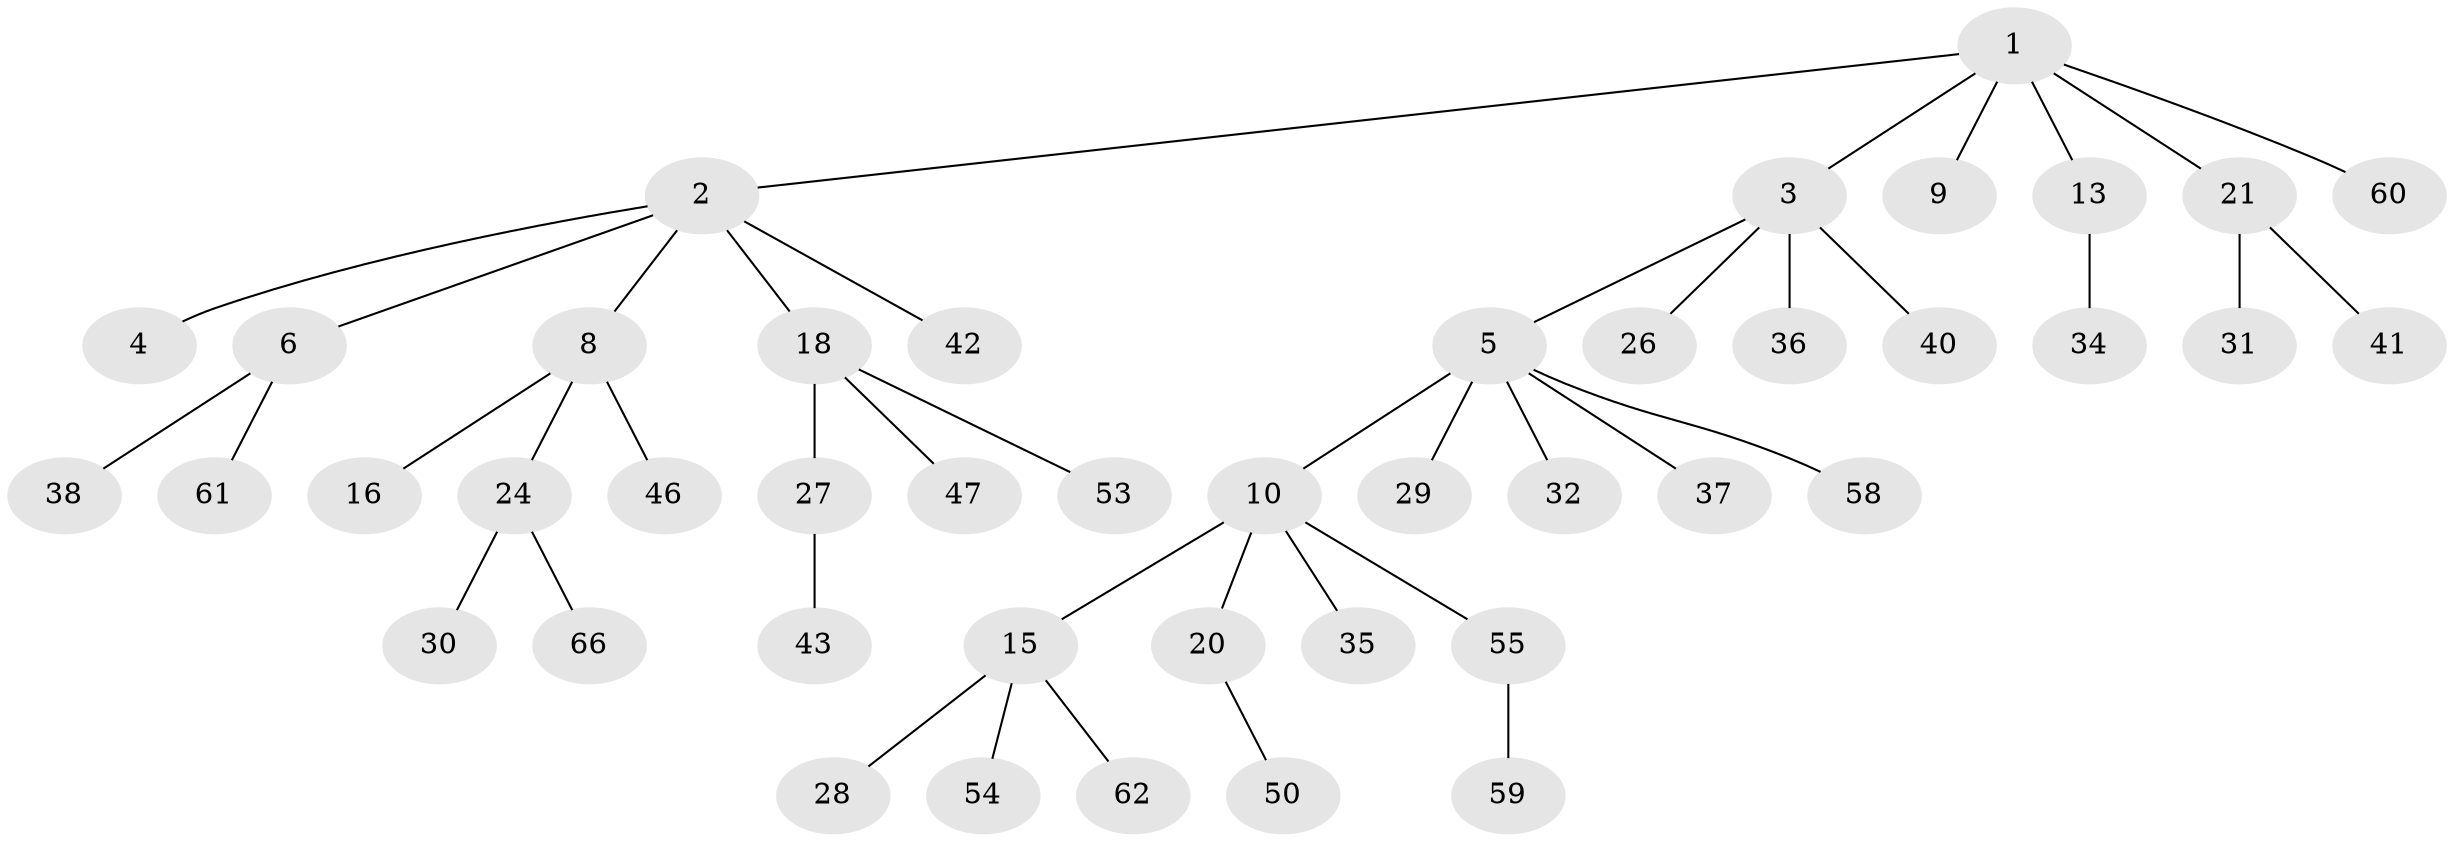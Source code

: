 // Generated by graph-tools (version 1.1) at 2025/52/02/27/25 19:52:12]
// undirected, 44 vertices, 43 edges
graph export_dot {
graph [start="1"]
  node [color=gray90,style=filled];
  1 [super="+11"];
  2 [super="+22"];
  3 [super="+33"];
  4;
  5 [super="+7"];
  6 [super="+14"];
  8 [super="+19"];
  9;
  10 [super="+12"];
  13 [super="+17"];
  15 [super="+23"];
  16 [super="+65"];
  18 [super="+25"];
  20 [super="+56"];
  21 [super="+39"];
  24 [super="+44"];
  26;
  27 [super="+52"];
  28;
  29;
  30;
  31 [super="+48"];
  32 [super="+45"];
  34;
  35 [super="+57"];
  36 [super="+64"];
  37;
  38;
  40 [super="+51"];
  41;
  42;
  43 [super="+49"];
  46;
  47;
  50;
  53;
  54;
  55 [super="+63"];
  58;
  59;
  60;
  61;
  62;
  66;
  1 -- 2;
  1 -- 3;
  1 -- 9;
  1 -- 13;
  1 -- 60;
  1 -- 21;
  2 -- 4;
  2 -- 6;
  2 -- 8;
  2 -- 18;
  2 -- 42;
  3 -- 5;
  3 -- 26;
  3 -- 36;
  3 -- 40;
  5 -- 32;
  5 -- 58;
  5 -- 37;
  5 -- 10;
  5 -- 29;
  6 -- 38;
  6 -- 61;
  8 -- 16;
  8 -- 24;
  8 -- 46;
  10 -- 15;
  10 -- 20;
  10 -- 55;
  10 -- 35;
  13 -- 34;
  15 -- 28;
  15 -- 54;
  15 -- 62;
  18 -- 53;
  18 -- 27;
  18 -- 47;
  20 -- 50;
  21 -- 31;
  21 -- 41;
  24 -- 30;
  24 -- 66;
  27 -- 43;
  55 -- 59;
}
